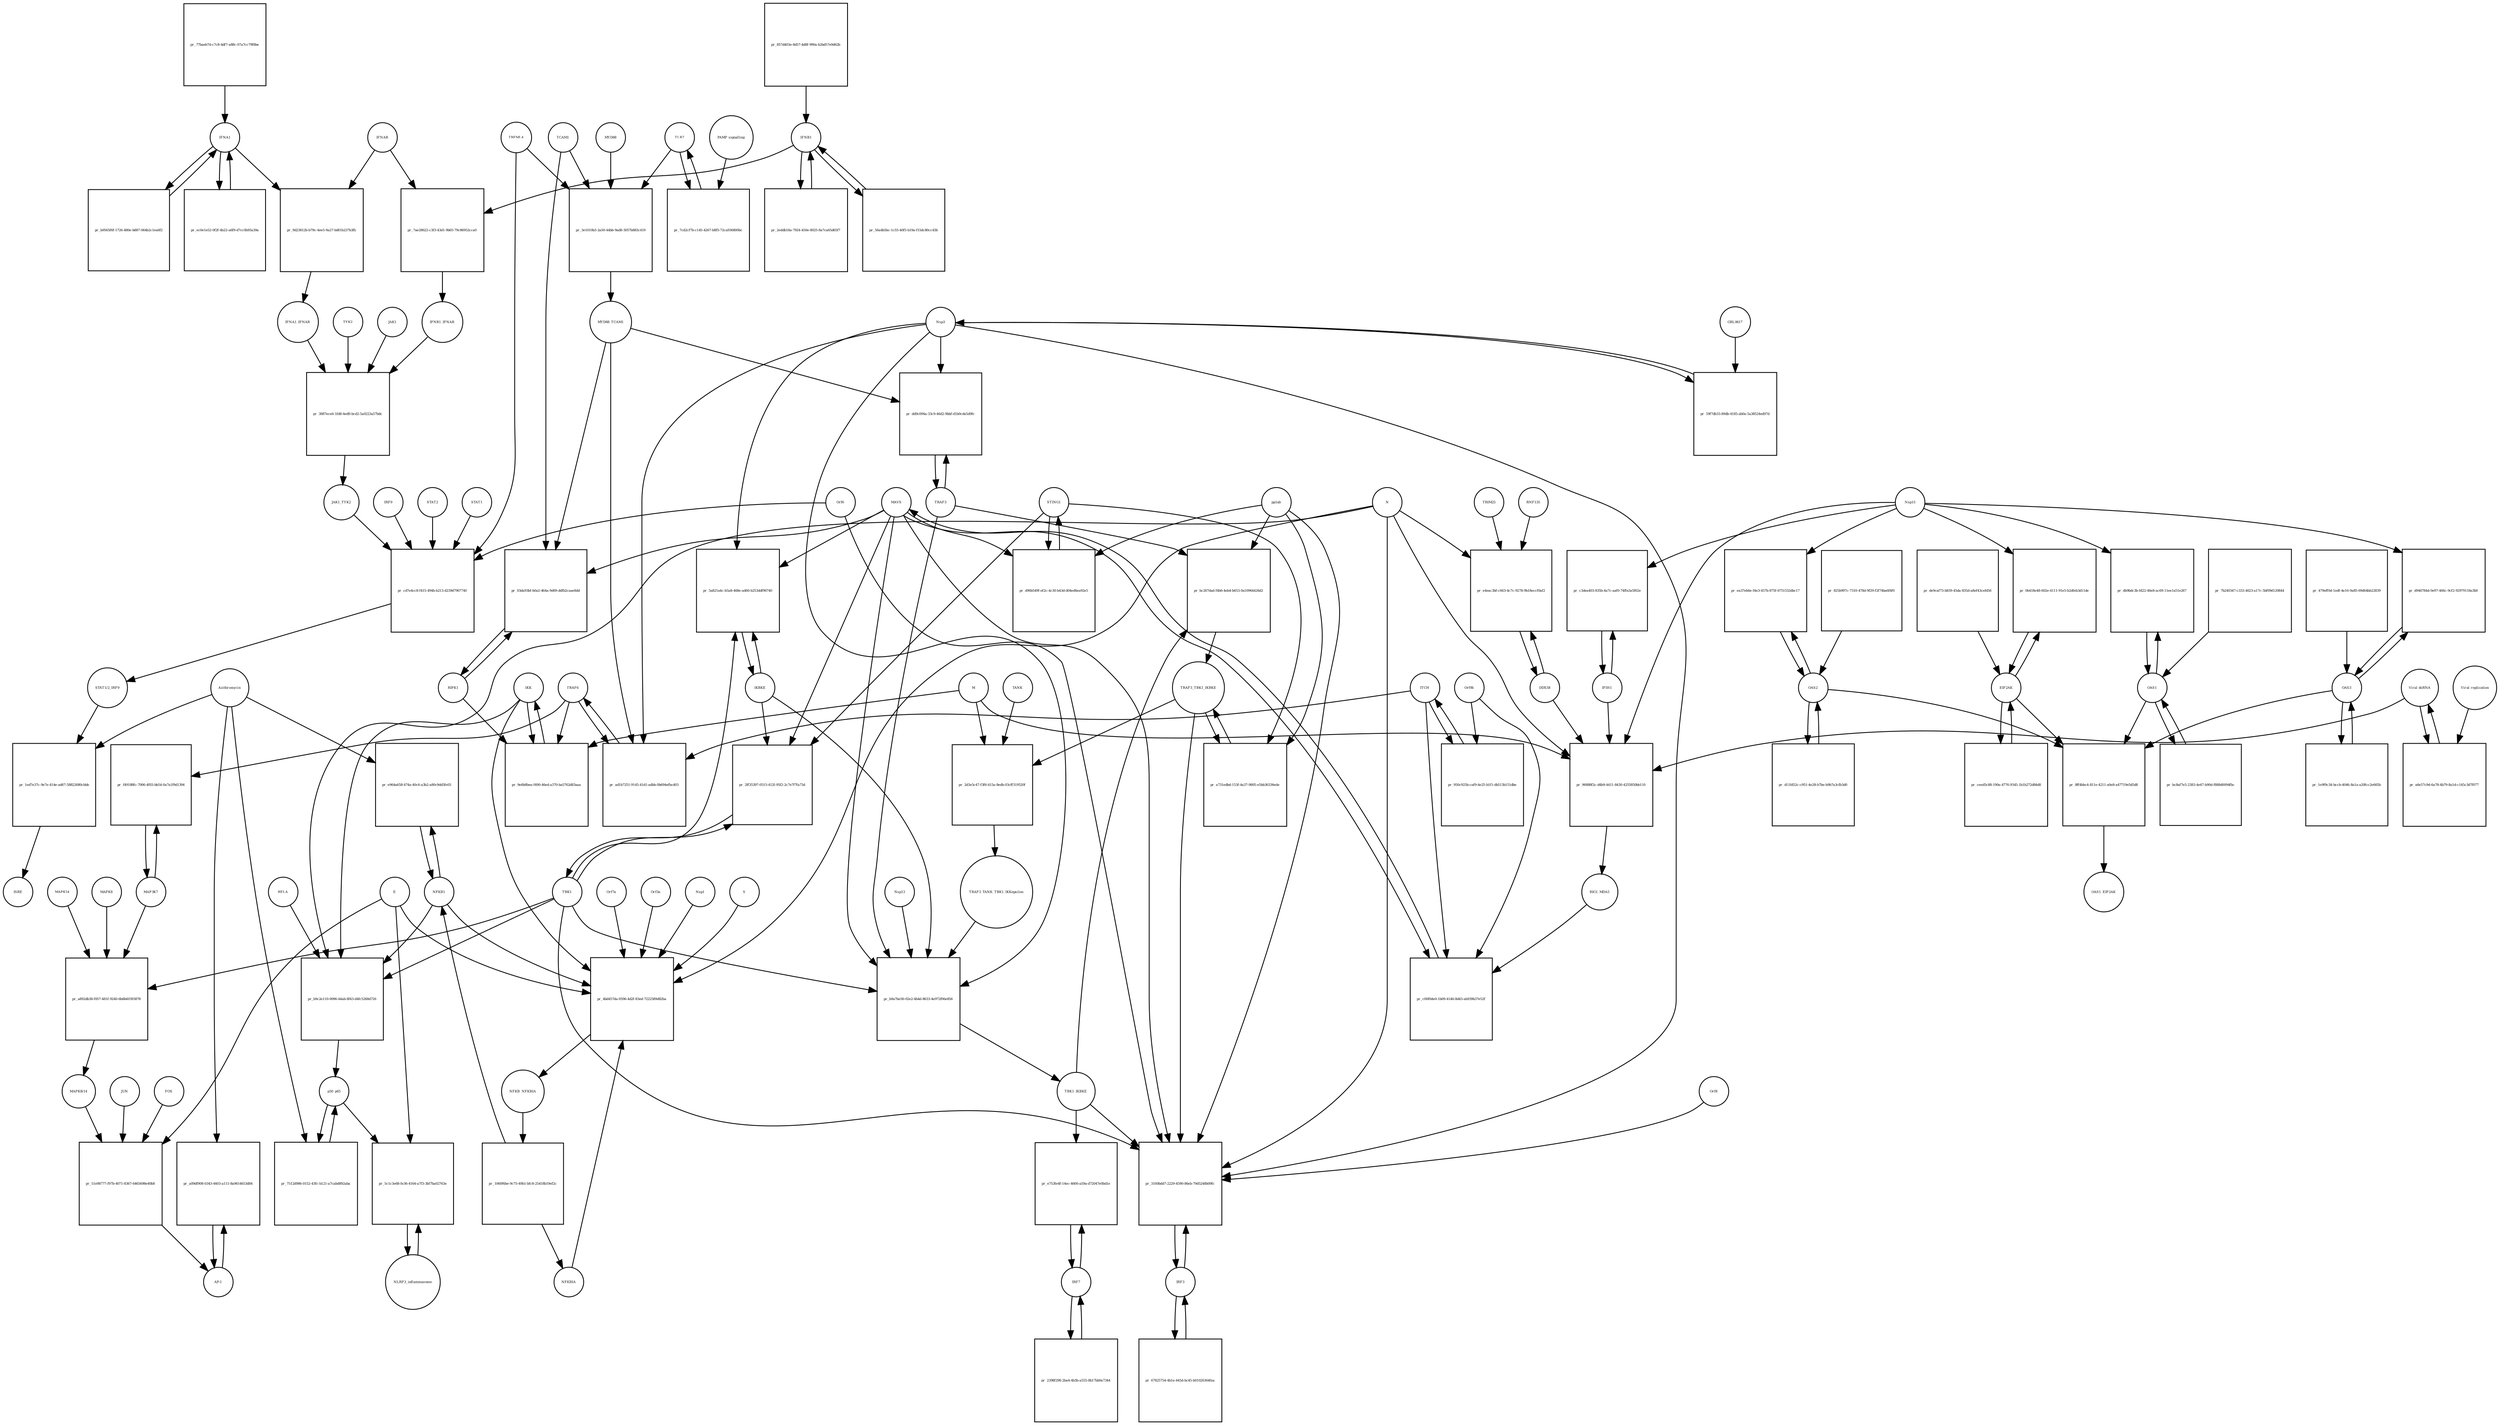strict digraph  {
IFNA1 [annotation="urn_miriam_pubmed_31226023|urn_miriam_wikipathways_WP4868", bipartite=0, cls=macromolecule, fontsize=4, label=IFNA1, shape=circle];
"pr_b9565f6f-1726-480e-b887-064b2c1ea6f2" [annotation="", bipartite=1, cls=process, fontsize=4, label="pr_b9565f6f-1726-480e-b887-064b2c1ea6f2", shape=square];
IFNB1 [annotation="urn_miriam_pubmed_31226023|urn_miriam_wikipathways_WP4868", bipartite=0, cls=macromolecule, fontsize=4, label=IFNB1, shape=circle];
"pr_2eddb18a-7924-450e-8025-8a7ca65d65f7" [annotation="", bipartite=1, cls=process, fontsize=4, label="pr_2eddb18a-7924-450e-8025-8a7ca65d65f7", shape=square];
"STAT1/2_IRF9" [annotation="urn_miriam_pubmed_31226023|urn_miriam_wikipathways_WP4868", bipartite=0, cls=complex, fontsize=4, label="STAT1/2_IRF9", shape=circle];
"pr_1ed7e37c-9e7e-414e-ad67-58822680cbbb" [annotation="", bipartite=1, cls=process, fontsize=4, label="pr_1ed7e37c-9e7e-414e-ad67-58822680cbbb", shape=square];
ISRE [annotation="urn_miriam_pubmed_31226023|urn_miriam_wikipathways_WP4868", bipartite=0, cls=complex, fontsize=4, label=ISRE, shape=circle];
Azithromycin [annotation=urn_miriam_wikipathways_WP4868, bipartite=0, cls="simple chemical", fontsize=4, label=Azithromycin, shape=circle];
"AP-1" [annotation="urn_miriam_pubmed_31226023|urn_miriam_wikipathways_WP4868", bipartite=0, cls=complex, fontsize=4, label="AP-1", shape=circle];
"pr_a09df908-0343-4403-a111-8a9614653d84" [annotation="", bipartite=1, cls=process, fontsize=4, label="pr_a09df908-0343-4403-a111-8a9614653d84", shape=square];
NFKB1 [annotation=urn_miriam_wikipathways_WP4868, bipartite=0, cls=macromolecule, fontsize=4, label=NFKB1, shape=circle];
"pr_e964a658-474a-40c6-a3b2-a80c9dd5fe03" [annotation="", bipartite=1, cls=process, fontsize=4, label="pr_e964a658-474a-40c6-a3b2-a80c9dd5fe03", shape=square];
IRF3 [annotation="", bipartite=0, cls=macromolecule, fontsize=4, label=IRF3, shape=circle];
"pr_67825754-4b1e-445d-bc45-b01026364fea" [annotation="", bipartite=1, cls=process, fontsize=4, label="pr_67825754-4b1e-445d-bc45-b01026364fea", shape=square];
p50_p65 [annotation="", bipartite=0, cls=complex, fontsize=4, label=p50_p65, shape=circle];
"pr_7512d986-0152-43fc-b121-a7cabd892aba" [annotation="", bipartite=1, cls=process, fontsize=4, label="pr_7512d986-0152-43fc-b121-a7cabd892aba", shape=square];
IRF7 [annotation="", bipartite=0, cls=macromolecule, fontsize=4, label=IRF7, shape=circle];
"pr_2398f298-2ba4-4b3b-a555-8b17bb9a7344" [annotation="", bipartite=1, cls=process, fontsize=4, label="pr_2398f298-2ba4-4b3b-a555-8b17bb9a7344", shape=square];
"pr_56a4b5bc-1c55-40f5-b19a-f15dc80cc43b" [annotation="", bipartite=1, cls=process, fontsize=4, label="pr_56a4b5bc-1c55-40f5-b19a-f15dc80cc43b", shape=square];
"pr_ec0e1e52-0f2f-4b22-a6f9-d7cc0b93a39a" [annotation="", bipartite=1, cls=process, fontsize=4, label="pr_ec0e1e52-0f2f-4b22-a6f9-d7cc0b93a39a", shape=square];
OAS1 [annotation="", bipartite=0, cls=macromolecule, fontsize=4, label=OAS1, shape=circle];
"pr_bc8af7e5-2383-4e47-b90d-f888d0094fbc" [annotation="", bipartite=1, cls=process, fontsize=4, label="pr_bc8af7e5-2383-4e47-b90d-f888d0094fbc", shape=square];
EIF2AK [annotation="", bipartite=0, cls=macromolecule, fontsize=4, label=EIF2AK, shape=circle];
"pr_ceed5c88-190a-4776-9345-1b1b272d84d8" [annotation="", bipartite=1, cls=process, fontsize=4, label="pr_ceed5c88-190a-4776-9345-1b1b272d84d8", shape=square];
OAS2 [annotation="", bipartite=0, cls=macromolecule, fontsize=4, label=OAS2, shape=circle];
"pr_d11fd52c-c951-4e28-b7be-b9b7a3cfb3d0" [annotation="", bipartite=1, cls=process, fontsize=4, label="pr_d11fd52c-c951-4e28-b7be-b9b7a3cfb3d0", shape=square];
OAS3 [annotation="", bipartite=0, cls=macromolecule, fontsize=4, label=OAS3, shape=circle];
"pr_1e9f9c34-bccb-4046-8a1a-a20fcc2e665b" [annotation="", bipartite=1, cls=process, fontsize=4, label="pr_1e9f9c34-bccb-4046-8a1a-a20fcc2e665b", shape=square];
"pr_857d403e-8d57-4d8f-990a-b2bd57e9d62b" [annotation="", bipartite=1, cls=process, fontsize=4, label="pr_857d403e-8d57-4d8f-990a-b2bd57e9d62b", shape=square];
"pr_77baeb7d-c7c8-4df7-a88c-07a7cc79f8be" [annotation="", bipartite=1, cls=process, fontsize=4, label="pr_77baeb7d-c7c8-4df7-a88c-07a7cc79f8be", shape=square];
"pr_7b240347-c333-4623-a17c-5bf09d120844" [annotation="", bipartite=1, cls=process, fontsize=4, label="pr_7b240347-c333-4623-a17c-5bf09d120844", shape=square];
"pr_de9caf73-b839-45da-835d-a8ef43cefd56" [annotation="", bipartite=1, cls=process, fontsize=4, label="pr_de9caf73-b839-45da-835d-a8ef43cefd56", shape=square];
TRAF6 [annotation="urn_miriam_pubmed_31226023|urn_miriam_wikipathways_WP4868", bipartite=0, cls=macromolecule, fontsize=4, label=TRAF6, shape=circle];
"pr_ad1b7251-9145-41d1-adbb-0b694efbcd03" [annotation="", bipartite=1, cls=process, fontsize=4, label="pr_ad1b7251-9145-41d1-adbb-0b694efbcd03", shape=square];
MYD88_TCAM1 [annotation=urn_miriam_pubmed_31226023, bipartite=0, cls=complex, fontsize=4, label=MYD88_TCAM1, shape=circle];
Nsp3 [annotation="urn_miriam_pubmed_31226023|urn_miriam_wikipathways_WP4868|urn_miriam_ncbiprotein_YP_009725299", bipartite=0, cls=macromolecule, fontsize=4, label=Nsp3, shape=circle];
ITCH [annotation="", bipartite=0, cls=macromolecule, fontsize=4, label=ITCH, shape=circle];
TBK1 [annotation="urn_miriam_pubmed_31226023|urn_miriam_wikipathways_WP4868|urn_miriam_pubmed_24622840", bipartite=0, cls=macromolecule, fontsize=4, label=TBK1, shape=circle];
"pr_2ff35397-0515-412f-95f2-2c7e7f7fa73d" [annotation="", bipartite=1, cls=process, fontsize=4, label="pr_2ff35397-0515-412f-95f2-2c7e7f7fa73d", shape=square];
IKBKE [annotation="", bipartite=0, cls=macromolecule, fontsize=4, label=IKBKE, shape=circle];
STING1 [annotation=urn_miriam_pubmed_24622840, bipartite=0, cls=macromolecule, fontsize=4, label=STING1, shape=circle];
MAVS [annotation="", bipartite=0, cls=macromolecule, fontsize=4, label=MAVS, shape=circle];
"pr_825b997c-7310-478d-9f29-f2f74ba6f4f0" [annotation="", bipartite=1, cls=process, fontsize=4, label="pr_825b997c-7310-478d-9f29-f2f74ba6f4f0", shape=square];
"pr_479eff0d-1edf-4e16-9a85-69d64bb22839" [annotation="", bipartite=1, cls=process, fontsize=4, label="pr_479eff0d-1edf-4e16-9a85-69d64bb22839", shape=square];
TRAF3 [annotation=urn_miriam_pubmed_31226023, bipartite=0, cls=macromolecule, fontsize=4, label=TRAF3, shape=circle];
"pr_dd9c094a-33c9-46d2-9bbf-d1b0cde5d9fc" [annotation="", bipartite=1, cls=process, fontsize=4, label="pr_dd9c094a-33c9-46d2-9bbf-d1b0cde5d9fc", shape=square];
MAP3K7 [annotation="", bipartite=0, cls=macromolecule, fontsize=4, label=MAP3K7, shape=circle];
"pr_f49188fc-7006-4f03-bb54-0a7a1f9d1394" [annotation="", bipartite=1, cls=process, fontsize=4, label="pr_f49188fc-7006-4f03-bb54-0a7a1f9d1394", shape=square];
IKK [annotation="", bipartite=0, cls=complex, fontsize=4, label=IKK, shape=circle];
"pr_9e6b8bea-f490-46ed-a370-ba5762d83aaa" [annotation="", bipartite=1, cls=process, fontsize=4, label="pr_9e6b8bea-f490-46ed-a370-ba5762d83aaa", shape=square];
RIPK1 [annotation="", bipartite=0, cls=macromolecule, fontsize=4, label=RIPK1, shape=circle];
M [annotation="urn_miriam_pubmed_31226023|urn_miriam_ncbiprotein_BCD58756", bipartite=0, cls=macromolecule, fontsize=4, label=M, shape=circle];
"pr_5a821a4c-b5a8-468e-ad60-b253ddf96740" [annotation="", bipartite=1, cls=process, fontsize=4, label="pr_5a821a4c-b5a8-468e-ad60-b253ddf96740", shape=square];
"pr_3160bdd7-2229-4590-86eb-79d5248b09fc" [annotation="", bipartite=1, cls=process, fontsize=4, label="pr_3160bdd7-2229-4590-86eb-79d5248b09fc", shape=square];
TBK1_IKBKE [annotation="urn_miriam_pubmed_31226023|urn_miriam_wikipathways_WP4868|urn_miriam_pubmed_24622840", bipartite=0, cls=complex, fontsize=4, label=TBK1_IKBKE, shape=circle];
N [annotation="urn_miriam_pubmed_31226023|urn_miriam_ncbiprotein_BCD58761", bipartite=0, cls=macromolecule, fontsize=4, label=N, shape=circle];
TRAF3_TBK1_IKBKE [annotation=urn_miriam_pubmed_24622840, bipartite=0, cls=complex, fontsize=4, label=TRAF3_TBK1_IKBKE, shape=circle];
Orf8 [annotation=urn_miriam_ncbiprotein_BCD58760, bipartite=0, cls=complex, fontsize=4, label=Orf8, shape=circle];
Orf6 [annotation="urn_miriam_pubmed_31226023|urn_miriam_ncbiprotein_BCD58757", bipartite=0, cls=macromolecule, fontsize=4, label=Orf6, shape=circle];
pp1ab [annotation="urn_miriam_ncbiprotein_YP_009724389|urn_miriam_pubmed_24622840", bipartite=0, cls=macromolecule, fontsize=4, label=pp1ab, shape=circle];
"pr_03da93bf-b0a2-464a-9d69-ddfb2caae8dd" [annotation="", bipartite=1, cls=process, fontsize=4, label="pr_03da93bf-b0a2-464a-9d69-ddfb2caae8dd", shape=square];
TCAM1 [annotation=urn_miriam_pubmed_31226023, bipartite=0, cls=macromolecule, fontsize=4, label=TCAM1, shape=circle];
"pr_c00f0de0-1b09-4146-8d43-ab939b37e52f" [annotation="", bipartite=1, cls=process, fontsize=4, label="pr_c00f0de0-1b09-4146-8d43-ab939b37e52f", shape=square];
RIG1_MDA5 [annotation="urn_miriam_pubmed_31226023|urn_miriam_pubmed_19052324", bipartite=0, cls=complex, fontsize=4, label=RIG1_MDA5, shape=circle];
Orf9b [annotation="urn_miriam_pubmed_31226023|urn_miriam_ncbiprotein_ABI96969|urn_miriam_uniprot_P0DTD2", bipartite=0, cls=macromolecule, fontsize=4, label=Orf9b, shape=circle];
"pr_d946784d-0e97-466c-9cf2-92979118a3b0" [annotation="", bipartite=1, cls=process, fontsize=4, label="pr_d946784d-0e97-466c-9cf2-92979118a3b0", shape=square];
Nsp15 [annotation="urn_miriam_pubmed_31226023|urn_miriam_ncbiprotein_YP_009725310", bipartite=0, cls=macromolecule, fontsize=4, label=Nsp15, shape=circle];
"pr_ea37eb6e-f4e3-457b-875f-6751532dbc17" [annotation="", bipartite=1, cls=process, fontsize=4, label="pr_ea37eb6e-f4e3-457b-875f-6751532dbc17", shape=square];
"pr_db9bdc3b-fd22-46e8-ac69-11ee1a51e267" [annotation="", bipartite=1, cls=process, fontsize=4, label="pr_db9bdc3b-fd22-46e8-ac69-11ee1a51e267", shape=square];
"pr_0b418e48-602e-4111-91e5-b2dfeb3d11de" [annotation="", bipartite=1, cls=process, fontsize=4, label="pr_0b418e48-602e-4111-91e5-b2dfeb3d11de", shape=square];
"Viral dsRNA" [annotation="urn_miriam_pubmed_31226023|urn_miriam_pubmed_19052324|urn_miriam_taxonomy_694009", bipartite=0, cls="nucleic acid feature", fontsize=4, label="Viral dsRNA", shape=circle];
"pr_a6e57c9d-6a78-4b79-8a1d-c145c3d7f077" [annotation="", bipartite=1, cls=process, fontsize=4, label="pr_a6e57c9d-6a78-4b79-8a1d-c145c3d7f077", shape=square];
"Viral replication" [annotation="urn_miriam_pubmed_31226023|urn_miriam_pubmed_19052324|urn_miriam_mesh_D014779", bipartite=0, cls=phenotype, fontsize=4, label="Viral replication", shape=circle];
"pr_59f7db33-89db-4185-ab0a-5a38524ed97d" [annotation="", bipartite=1, cls=process, fontsize=4, label="pr_59f7db33-89db-4185-ab0a-5a38524ed97d", shape=square];
GRL0617 [annotation=urn_miriam_wikipathways_WP4868, bipartite=0, cls="simple chemical", fontsize=4, label=GRL0617, shape=circle];
"pr_d96b549f-ef2c-4c30-b43d-d04ed6ea92e5" [annotation="", bipartite=1, cls=process, fontsize=4, label="pr_d96b549f-ef2c-4c30-b43d-d04ed6ea92e5", shape=square];
"pr_a731edbd-153f-4a37-9805-e5bb36336ede" [annotation="", bipartite=1, cls=process, fontsize=4, label="pr_a731edbd-153f-4a37-9805-e5bb36336ede", shape=square];
TLR7 [annotation=urn_miriam_pubmed_31226023, bipartite=0, cls=macromolecule, fontsize=4, label=TLR7, shape=circle];
"pr_7cd2cf7b-c145-4267-b8f5-72ca936800bc" [annotation="", bipartite=1, cls=process, fontsize=4, label="pr_7cd2cf7b-c145-4267-b8f5-72ca936800bc", shape=square];
"PAMP signalling" [annotation="urn_miriam_pubmed_31226023|urn_miriam_mesh_D000069452", bipartite=0, cls=phenotype, fontsize=4, label="PAMP signalling", shape=circle];
IFIH1 [annotation="", bipartite=0, cls=macromolecule, fontsize=4, label=IFIH1, shape=circle];
"pr_c3dea403-835b-4a7c-aaf0-74ffa3a5f62e" [annotation="", bipartite=1, cls=process, fontsize=4, label="pr_c3dea403-835b-4a7c-aaf0-74ffa3a5f62e", shape=square];
DDX58 [annotation="urn_miriam_pubmed_31226023|urn_miriam_pubmed_19052324", bipartite=0, cls=macromolecule, fontsize=4, label=DDX58, shape=circle];
"pr_e4eac3bf-c663-4c7c-9278-9b18eccf0af2" [annotation="", bipartite=1, cls=process, fontsize=4, label="pr_e4eac3bf-c663-4c7c-9278-9b18eccf0af2", shape=square];
TRIM25 [annotation="", bipartite=0, cls=macromolecule, fontsize=4, label=TRIM25, shape=circle];
RNF135 [annotation="", bipartite=0, cls=macromolecule, fontsize=4, label=RNF135, shape=circle];
"pr_950c925b-caf9-4e25-b1f1-db513b151dbe" [annotation="", bipartite=1, cls=process, fontsize=4, label="pr_950c925b-caf9-4e25-b1f1-db513b151dbe", shape=square];
"pr_2d3e5c47-f3f6-415a-8edb-03cff319520f" [annotation="", bipartite=1, cls=process, fontsize=4, label="pr_2d3e5c47-f3f6-415a-8edb-03cff319520f", shape=square];
TRAF3_TANK_TBK1_IKKepsilon [annotation="", bipartite=0, cls=complex, fontsize=4, label=TRAF3_TANK_TBK1_IKKepsilon, shape=circle];
TANK [annotation="", bipartite=0, cls=macromolecule, fontsize=4, label=TANK, shape=circle];
"pr_e753fe4f-14ec-4600-a59a-d72047e0bd1e" [annotation="", bipartite=1, cls=process, fontsize=4, label="pr_e753fe4f-14ec-4600-a59a-d72047e0bd1e", shape=square];
NLRP3_inflammasome [annotation="", bipartite=0, cls=complex, fontsize=4, label=NLRP3_inflammasome, shape=circle];
"pr_5c1c3e68-fe36-4164-a7f3-3bf7ba02763e" [annotation="", bipartite=1, cls=process, fontsize=4, label="pr_5c1c3e68-fe36-4164-a7f3-3bf7ba02763e", shape=square];
E [annotation="urn_miriam_pubmed_31226023|urn_miriam_ncbiprotein_BCD58755", bipartite=0, cls=macromolecule, fontsize=4, label=E, shape=circle];
STAT1 [annotation="urn_miriam_pubmed_31226023|urn_miriam_wikipathways_WP4868", bipartite=0, cls=macromolecule, fontsize=4, label=STAT1, shape=circle];
"pr_cd7e4cc8-f415-494b-b213-d239d7967740" [annotation="", bipartite=1, cls=process, fontsize=4, label="pr_cd7e4cc8-f415-494b-b213-d239d7967740", shape=square];
TREML4 [annotation=urn_miriam_wikipathways_WP4868, bipartite=0, cls=macromolecule, fontsize=4, label=TREML4, shape=circle];
JAK1_TYK2 [annotation="urn_miriam_pubmed_31226023|urn_miriam_wikipathways_WP4868", bipartite=0, cls=complex, fontsize=4, label=JAK1_TYK2, shape=circle];
IRF9 [annotation="urn_miriam_pubmed_31226023|urn_miriam_wikipathways_WP4868", bipartite=0, cls=macromolecule, fontsize=4, label=IRF9, shape=circle];
STAT2 [annotation="urn_miriam_pubmed_31226023|urn_miriam_wikipathways_WP4868", bipartite=0, cls=macromolecule, fontsize=4, label=STAT2, shape=circle];
"pr_8ff4bbc4-811e-4211-a0e8-a47719e5d5d8" [annotation="", bipartite=1, cls=process, fontsize=4, label="pr_8ff4bbc4-811e-4211-a0e8-a47719e5d5d8", shape=square];
OAS1_EIF2AK [annotation="", bipartite=0, cls=complex, fontsize=4, label=OAS1_EIF2AK, shape=circle];
JAK1 [annotation="urn_miriam_pubmed_31226023|urn_miriam_wikipathways_WP4868", bipartite=0, cls=macromolecule, fontsize=4, label=JAK1, shape=circle];
"pr_3887ece6-1fd8-4ed9-bcd2-5a0223a57bdc" [annotation="", bipartite=1, cls=process, fontsize=4, label="pr_3887ece6-1fd8-4ed9-bcd2-5a0223a57bdc", shape=square];
IFNA1_IFNAR [annotation="urn_miriam_pubmed_31226023|urn_miriam_wikipathways_WP4868", bipartite=0, cls=complex, fontsize=4, label=IFNA1_IFNAR, shape=circle];
IFNB1_IFNAR [annotation="urn_miriam_pubmed_31226023|urn_miriam_wikipathways_WP4868", bipartite=0, cls=complex, fontsize=4, label=IFNB1_IFNAR, shape=circle];
TYK2 [annotation="urn_miriam_pubmed_31226023|urn_miriam_wikipathways_WP4868", bipartite=0, cls=macromolecule, fontsize=4, label=TYK2, shape=circle];
MYD88 [annotation="urn_miriam_pubmed_31226023|urn_miriam_wikipathways_WP4868", bipartite=0, cls=macromolecule, fontsize=4, label=MYD88, shape=circle];
"pr_3e1010b3-2a50-44bb-9ad8-3057b883c419" [annotation="", bipartite=1, cls=process, fontsize=4, label="pr_3e1010b3-2a50-44bb-9ad8-3057b883c419", shape=square];
NFKB_NFKBIA [annotation="urn_miriam_pubmed_31226023|urn_miriam_wikipathways_WP4868", bipartite=0, cls=complex, fontsize=4, label=NFKB_NFKBIA, shape=circle];
"pr_1060f6be-9c75-49b1-bfc8-25418b19ef2c" [annotation="", bipartite=1, cls=process, fontsize=4, label="pr_1060f6be-9c75-49b1-bfc8-25418b19ef2c", shape=square];
NFKBIA [annotation="urn_miriam_pubmed_31226023|urn_miriam_wikipathways_WP4868", bipartite=0, cls=macromolecule, fontsize=4, label=NFKBIA, shape=circle];
IFNAR [annotation="urn_miriam_pubmed_31226023|urn_miriam_wikipathways_WP4868", bipartite=0, cls=complex, fontsize=4, label=IFNAR, shape=circle];
"pr_9d23812b-b79c-4ee5-9a27-bd01b237b3fb" [annotation="", bipartite=1, cls=process, fontsize=4, label="pr_9d23812b-b79c-4ee5-9a27-bd01b237b3fb", shape=square];
"pr_7ae28622-c3f3-43d1-9b65-79c86952cca0" [annotation="", bipartite=1, cls=process, fontsize=4, label="pr_7ae28622-c3f3-43d1-9b65-79c86952cca0", shape=square];
MAPK14 [annotation="urn_miriam_pubmed_31226023|urn_miriam_wikipathways_WP4868", bipartite=0, cls=macromolecule, fontsize=4, label=MAPK14, shape=circle];
"pr_a892db38-f057-481f-9240-6b6b60393878" [annotation="", bipartite=1, cls=process, fontsize=4, label="pr_a892db38-f057-481f-9240-6b6b60393878", shape=square];
"MAPK8/14" [annotation="urn_miriam_pubmed_31226023|urn_miriam_wikipathways_WP4868", bipartite=0, cls=complex, fontsize=4, label="MAPK8/14", shape=circle];
MAPK8 [annotation="urn_miriam_pubmed_31226023|urn_miriam_wikipathways_WP4868", bipartite=0, cls=macromolecule, fontsize=4, label=MAPK8, shape=circle];
JUN [annotation="urn_miriam_pubmed_31226023|urn_miriam_wikipathways_WP4868", bipartite=0, cls=macromolecule, fontsize=4, label=JUN, shape=circle];
"pr_51e98777-f97b-4071-8367-6465698e40b8" [annotation="", bipartite=1, cls=process, fontsize=4, label="pr_51e98777-f97b-4071-8367-6465698e40b8", shape=square];
FOS [annotation="urn_miriam_pubmed_31226023|urn_miriam_wikipathways_WP4868", bipartite=0, cls=macromolecule, fontsize=4, label=FOS, shape=circle];
"pr_4bd457da-0596-4d2f-83ed-7222589d82ba" [annotation="", bipartite=1, cls=process, fontsize=4, label="pr_4bd457da-0596-4d2f-83ed-7222589d82ba", shape=square];
Nsp1 [annotation="urn_miriam_pubmed_31226023|urn_miriam_ncbiprotein_YP_009725297", bipartite=0, cls=macromolecule, fontsize=4, label=Nsp1, shape=circle];
S [annotation=urn_miriam_ncbiprotein_BCD58753, bipartite=0, cls=macromolecule, fontsize=4, label=S, shape=circle];
Orf7a [annotation=urn_miriam_ncbiprotein_BCD58758, bipartite=0, cls=macromolecule, fontsize=4, label=Orf7a, shape=circle];
Orf3a [annotation=urn_miriam_ncbiprotein_BCD58754, bipartite=0, cls=macromolecule, fontsize=4, label=Orf3a, shape=circle];
"pr_b9a7be50-02e2-4b4d-8633-4e972f06e856" [annotation="", bipartite=1, cls=process, fontsize=4, label="pr_b9a7be50-02e2-4b4d-8633-4e972f06e856", shape=square];
Nsp13 [annotation="urn_miriam_uniprot_P0DTD1|urn_miriam_wikipathways_WP4868|urn_miriam_ncbiprotein_YP_009725308", bipartite=0, cls=macromolecule, fontsize=4, label=Nsp13, shape=circle];
RELA [annotation="", bipartite=0, cls=macromolecule, fontsize=4, label=RELA, shape=circle];
"pr_b9c2e110-0096-44ab-8f43-d4fc5268d726" [annotation="", bipartite=1, cls=process, fontsize=4, label="pr_b9c2e110-0096-44ab-8f43-d4fc5268d726", shape=square];
"pr_96888f2c-d4b9-4411-8430-4255850bb110" [annotation="", bipartite=1, cls=process, fontsize=4, label="pr_96888f2c-d4b9-4411-8430-4255850bb110", shape=square];
"pr_bc267dad-f4b6-4eb4-b653-0a10964426d2" [annotation="", bipartite=1, cls=process, fontsize=4, label="pr_bc267dad-f4b6-4eb4-b653-0a10964426d2", shape=square];
IFNA1 -> "pr_b9565f6f-1726-480e-b887-064b2c1ea6f2"  [annotation="", interaction_type=consumption];
IFNA1 -> "pr_ec0e1e52-0f2f-4b22-a6f9-d7cc0b93a39a"  [annotation="", interaction_type=consumption];
IFNA1 -> "pr_9d23812b-b79c-4ee5-9a27-bd01b237b3fb"  [annotation="", interaction_type=consumption];
"pr_b9565f6f-1726-480e-b887-064b2c1ea6f2" -> IFNA1  [annotation="", interaction_type=production];
IFNB1 -> "pr_2eddb18a-7924-450e-8025-8a7ca65d65f7"  [annotation="", interaction_type=consumption];
IFNB1 -> "pr_56a4b5bc-1c55-40f5-b19a-f15dc80cc43b"  [annotation="", interaction_type=consumption];
IFNB1 -> "pr_7ae28622-c3f3-43d1-9b65-79c86952cca0"  [annotation="", interaction_type=consumption];
"pr_2eddb18a-7924-450e-8025-8a7ca65d65f7" -> IFNB1  [annotation="", interaction_type=production];
"STAT1/2_IRF9" -> "pr_1ed7e37c-9e7e-414e-ad67-58822680cbbb"  [annotation="", interaction_type=consumption];
"pr_1ed7e37c-9e7e-414e-ad67-58822680cbbb" -> ISRE  [annotation="", interaction_type=production];
Azithromycin -> "pr_1ed7e37c-9e7e-414e-ad67-58822680cbbb"  [annotation=urn_miriam_pubmed_31226023, interaction_type=inhibition];
Azithromycin -> "pr_a09df908-0343-4403-a111-8a9614653d84"  [annotation=urn_miriam_pubmed_31226023, interaction_type=inhibition];
Azithromycin -> "pr_e964a658-474a-40c6-a3b2-a80c9dd5fe03"  [annotation=urn_miriam_wikipathways_WP4868, interaction_type=inhibition];
Azithromycin -> "pr_7512d986-0152-43fc-b121-a7cabd892aba"  [annotation=urn_miriam_pubmed_31226023, interaction_type=inhibition];
"AP-1" -> "pr_a09df908-0343-4403-a111-8a9614653d84"  [annotation="", interaction_type=consumption];
"pr_a09df908-0343-4403-a111-8a9614653d84" -> "AP-1"  [annotation="", interaction_type=production];
NFKB1 -> "pr_e964a658-474a-40c6-a3b2-a80c9dd5fe03"  [annotation="", interaction_type=consumption];
NFKB1 -> "pr_4bd457da-0596-4d2f-83ed-7222589d82ba"  [annotation="", interaction_type=consumption];
NFKB1 -> "pr_b9c2e110-0096-44ab-8f43-d4fc5268d726"  [annotation="", interaction_type=consumption];
"pr_e964a658-474a-40c6-a3b2-a80c9dd5fe03" -> NFKB1  [annotation="", interaction_type=production];
IRF3 -> "pr_67825754-4b1e-445d-bc45-b01026364fea"  [annotation="", interaction_type=consumption];
IRF3 -> "pr_3160bdd7-2229-4590-86eb-79d5248b09fc"  [annotation="", interaction_type=consumption];
"pr_67825754-4b1e-445d-bc45-b01026364fea" -> IRF3  [annotation="", interaction_type=production];
p50_p65 -> "pr_7512d986-0152-43fc-b121-a7cabd892aba"  [annotation="", interaction_type=consumption];
p50_p65 -> "pr_5c1c3e68-fe36-4164-a7f3-3bf7ba02763e"  [annotation="urn_miriam_pubmed_32133002|urn_miriam_taxonomy_694009|urn_miriam_pubmed_28531279", interaction_type=catalysis];
"pr_7512d986-0152-43fc-b121-a7cabd892aba" -> p50_p65  [annotation="", interaction_type=production];
IRF7 -> "pr_2398f298-2ba4-4b3b-a555-8b17bb9a7344"  [annotation="", interaction_type=consumption];
IRF7 -> "pr_e753fe4f-14ec-4600-a59a-d72047e0bd1e"  [annotation="", interaction_type=consumption];
"pr_2398f298-2ba4-4b3b-a555-8b17bb9a7344" -> IRF7  [annotation="", interaction_type=production];
"pr_56a4b5bc-1c55-40f5-b19a-f15dc80cc43b" -> IFNB1  [annotation="", interaction_type=production];
"pr_ec0e1e52-0f2f-4b22-a6f9-d7cc0b93a39a" -> IFNA1  [annotation="", interaction_type=production];
OAS1 -> "pr_bc8af7e5-2383-4e47-b90d-f888d0094fbc"  [annotation="", interaction_type=consumption];
OAS1 -> "pr_db9bdc3b-fd22-46e8-ac69-11ee1a51e267"  [annotation="", interaction_type=consumption];
OAS1 -> "pr_8ff4bbc4-811e-4211-a0e8-a47719e5d5d8"  [annotation="", interaction_type=consumption];
"pr_bc8af7e5-2383-4e47-b90d-f888d0094fbc" -> OAS1  [annotation="", interaction_type=production];
EIF2AK -> "pr_ceed5c88-190a-4776-9345-1b1b272d84d8"  [annotation="", interaction_type=consumption];
EIF2AK -> "pr_0b418e48-602e-4111-91e5-b2dfeb3d11de"  [annotation="", interaction_type=consumption];
EIF2AK -> "pr_8ff4bbc4-811e-4211-a0e8-a47719e5d5d8"  [annotation="", interaction_type=consumption];
"pr_ceed5c88-190a-4776-9345-1b1b272d84d8" -> EIF2AK  [annotation="", interaction_type=production];
OAS2 -> "pr_d11fd52c-c951-4e28-b7be-b9b7a3cfb3d0"  [annotation="", interaction_type=consumption];
OAS2 -> "pr_ea37eb6e-f4e3-457b-875f-6751532dbc17"  [annotation="", interaction_type=consumption];
OAS2 -> "pr_8ff4bbc4-811e-4211-a0e8-a47719e5d5d8"  [annotation="", interaction_type=consumption];
"pr_d11fd52c-c951-4e28-b7be-b9b7a3cfb3d0" -> OAS2  [annotation="", interaction_type=production];
OAS3 -> "pr_1e9f9c34-bccb-4046-8a1a-a20fcc2e665b"  [annotation="", interaction_type=consumption];
OAS3 -> "pr_d946784d-0e97-466c-9cf2-92979118a3b0"  [annotation="", interaction_type=consumption];
OAS3 -> "pr_8ff4bbc4-811e-4211-a0e8-a47719e5d5d8"  [annotation="", interaction_type=consumption];
"pr_1e9f9c34-bccb-4046-8a1a-a20fcc2e665b" -> OAS3  [annotation="", interaction_type=production];
"pr_857d403e-8d57-4d8f-990a-b2bd57e9d62b" -> IFNB1  [annotation="", interaction_type=production];
"pr_77baeb7d-c7c8-4df7-a88c-07a7cc79f8be" -> IFNA1  [annotation="", interaction_type=production];
"pr_7b240347-c333-4623-a17c-5bf09d120844" -> OAS1  [annotation="", interaction_type=production];
"pr_de9caf73-b839-45da-835d-a8ef43cefd56" -> EIF2AK  [annotation="", interaction_type=production];
TRAF6 -> "pr_ad1b7251-9145-41d1-adbb-0b694efbcd03"  [annotation="", interaction_type=consumption];
TRAF6 -> "pr_f49188fc-7006-4f03-bb54-0a7a1f9d1394"  [annotation=urn_miriam_pubmed_31226023, interaction_type=catalysis];
TRAF6 -> "pr_9e6b8bea-f490-46ed-a370-ba5762d83aaa"  [annotation="urn_miriam_pubmed_31226023|urn_miriam_taxonomy_694009", interaction_type=catalysis];
"pr_ad1b7251-9145-41d1-adbb-0b694efbcd03" -> TRAF6  [annotation="", interaction_type=production];
MYD88_TCAM1 -> "pr_ad1b7251-9145-41d1-adbb-0b694efbcd03"  [annotation="urn_miriam_pubmed_31226023|urn_miriam_taxonomy_694009|urn_miriam_pubmed_25135833", interaction_type=catalysis];
MYD88_TCAM1 -> "pr_dd9c094a-33c9-46d2-9bbf-d1b0cde5d9fc"  [annotation="urn_miriam_pubmed_31226023|urn_miriam_taxonomy_694009", interaction_type=catalysis];
MYD88_TCAM1 -> "pr_03da93bf-b0a2-464a-9d69-ddfb2caae8dd"  [annotation="urn_miriam_pubmed_20404851|urn_miriam_pubmed_31226023", interaction_type=catalysis];
Nsp3 -> "pr_ad1b7251-9145-41d1-adbb-0b694efbcd03"  [annotation="urn_miriam_pubmed_31226023|urn_miriam_taxonomy_694009|urn_miriam_pubmed_25135833", interaction_type=inhibition];
Nsp3 -> "pr_dd9c094a-33c9-46d2-9bbf-d1b0cde5d9fc"  [annotation="urn_miriam_pubmed_31226023|urn_miriam_taxonomy_694009", interaction_type=inhibition];
Nsp3 -> "pr_5a821a4c-b5a8-468e-ad60-b253ddf96740"  [annotation="urn_miriam_pubmed_18353649|urn_miriam_pubmed_25636800|urn_miriam_pubmed_31226023|urn_miriam_taxonomy_694009", interaction_type=inhibition];
Nsp3 -> "pr_3160bdd7-2229-4590-86eb-79d5248b09fc"  [annotation="urn_miriam_pubmed_14679297|urn_miriam_pubmed_17108024|urn_miriam_pubmed_24622840|urn_miriam_pubmed_25481026|urn_miriam_pubmed_25636800|urn_miriam_pubmed_29294448|urn_miriam_pubmed_17761676|urn_miriam_pubmed_18440553|urn_miriam_pubmed_31226023|urn_miriam_taxonomy_694009", interaction_type=inhibition];
Nsp3 -> "pr_59f7db33-89db-4185-ab0a-5a38524ed97d"  [annotation="", interaction_type=consumption];
Nsp3 -> "pr_b9a7be50-02e2-4b4d-8633-4e972f06e856"  [annotation="urn_miriam_pubmed_31226023|urn_miriam_taxonomy_694009|urn_miriam_pubmed_19380580", interaction_type=inhibition];
ITCH -> "pr_ad1b7251-9145-41d1-adbb-0b694efbcd03"  [annotation="urn_miriam_pubmed_31226023|urn_miriam_taxonomy_694009|urn_miriam_pubmed_25135833", interaction_type=inhibition];
ITCH -> "pr_c00f0de0-1b09-4146-8d43-ab939b37e52f"  [annotation="urn_miriam_pubmed_19052324|urn_miriam_pubmed_25135833|urn_miriam_pubmed_31226023|urn_miriam_taxonomy_694009", interaction_type=inhibition];
ITCH -> "pr_950c925b-caf9-4e25-b1f1-db513b151dbe"  [annotation="", interaction_type=consumption];
TBK1 -> "pr_2ff35397-0515-412f-95f2-2c7e7f7fa73d"  [annotation="", interaction_type=consumption];
TBK1 -> "pr_5a821a4c-b5a8-468e-ad60-b253ddf96740"  [annotation="urn_miriam_pubmed_18353649|urn_miriam_pubmed_25636800|urn_miriam_pubmed_31226023|urn_miriam_taxonomy_694009", interaction_type=catalysis];
TBK1 -> "pr_3160bdd7-2229-4590-86eb-79d5248b09fc"  [annotation="urn_miriam_pubmed_14679297|urn_miriam_pubmed_17108024|urn_miriam_pubmed_24622840|urn_miriam_pubmed_25481026|urn_miriam_pubmed_25636800|urn_miriam_pubmed_29294448|urn_miriam_pubmed_17761676|urn_miriam_pubmed_18440553|urn_miriam_pubmed_31226023|urn_miriam_taxonomy_694009", interaction_type=catalysis];
TBK1 -> "pr_a892db38-f057-481f-9240-6b6b60393878"  [annotation=urn_miriam_pubmed_31226023, interaction_type=catalysis];
TBK1 -> "pr_b9a7be50-02e2-4b4d-8633-4e972f06e856"  [annotation="", interaction_type=consumption];
TBK1 -> "pr_b9c2e110-0096-44ab-8f43-d4fc5268d726"  [annotation="urn_miriam_pubmed_14679297|urn_miriam_pubmed_17108024|urn_miriam_pubmed_19609947|urn_miriam_pubmed_31226023|urn_miriam_taxonomy_694009", interaction_type=catalysis];
"pr_2ff35397-0515-412f-95f2-2c7e7f7fa73d" -> TBK1  [annotation="", interaction_type=production];
IKBKE -> "pr_2ff35397-0515-412f-95f2-2c7e7f7fa73d"  [annotation="urn_miriam_pubmed_24622840|urn_miriam_pubmed_25636800|urn_miriam_pubmed_26631542", interaction_type=catalysis];
IKBKE -> "pr_5a821a4c-b5a8-468e-ad60-b253ddf96740"  [annotation="", interaction_type=consumption];
IKBKE -> "pr_b9a7be50-02e2-4b4d-8633-4e972f06e856"  [annotation="", interaction_type=consumption];
STING1 -> "pr_2ff35397-0515-412f-95f2-2c7e7f7fa73d"  [annotation="urn_miriam_pubmed_24622840|urn_miriam_pubmed_25636800|urn_miriam_pubmed_26631542", interaction_type=catalysis];
STING1 -> "pr_d96b549f-ef2c-4c30-b43d-d04ed6ea92e5"  [annotation="", interaction_type=consumption];
STING1 -> "pr_a731edbd-153f-4a37-9805-e5bb36336ede"  [annotation="urn_miriam_pubmed_24622840|urn_miriam_taxonomy_694009", interaction_type=catalysis];
MAVS -> "pr_2ff35397-0515-412f-95f2-2c7e7f7fa73d"  [annotation="urn_miriam_pubmed_24622840|urn_miriam_pubmed_25636800|urn_miriam_pubmed_26631542", interaction_type=catalysis];
MAVS -> "pr_5a821a4c-b5a8-468e-ad60-b253ddf96740"  [annotation="urn_miriam_pubmed_18353649|urn_miriam_pubmed_25636800|urn_miriam_pubmed_31226023|urn_miriam_taxonomy_694009", interaction_type=catalysis];
MAVS -> "pr_3160bdd7-2229-4590-86eb-79d5248b09fc"  [annotation="urn_miriam_pubmed_14679297|urn_miriam_pubmed_17108024|urn_miriam_pubmed_24622840|urn_miriam_pubmed_25481026|urn_miriam_pubmed_25636800|urn_miriam_pubmed_29294448|urn_miriam_pubmed_17761676|urn_miriam_pubmed_18440553|urn_miriam_pubmed_31226023|urn_miriam_taxonomy_694009", interaction_type=catalysis];
MAVS -> "pr_03da93bf-b0a2-464a-9d69-ddfb2caae8dd"  [annotation="urn_miriam_pubmed_20404851|urn_miriam_pubmed_31226023", interaction_type=catalysis];
MAVS -> "pr_c00f0de0-1b09-4146-8d43-ab939b37e52f"  [annotation="", interaction_type=consumption];
MAVS -> "pr_d96b549f-ef2c-4c30-b43d-d04ed6ea92e5"  [annotation="urn_miriam_pubmed_22312431|urn_miriam_pubmed_24622840|urn_miriam_taxonomy_694009", interaction_type=catalysis];
MAVS -> "pr_b9a7be50-02e2-4b4d-8633-4e972f06e856"  [annotation="urn_miriam_pubmed_31226023|urn_miriam_taxonomy_694009|urn_miriam_pubmed_19380580", interaction_type=catalysis];
"pr_825b997c-7310-478d-9f29-f2f74ba6f4f0" -> OAS2  [annotation="", interaction_type=production];
"pr_479eff0d-1edf-4e16-9a85-69d64bb22839" -> OAS3  [annotation="", interaction_type=production];
TRAF3 -> "pr_dd9c094a-33c9-46d2-9bbf-d1b0cde5d9fc"  [annotation="", interaction_type=consumption];
TRAF3 -> "pr_b9a7be50-02e2-4b4d-8633-4e972f06e856"  [annotation="urn_miriam_pubmed_31226023|urn_miriam_taxonomy_694009|urn_miriam_pubmed_19380580", interaction_type=catalysis];
TRAF3 -> "pr_bc267dad-f4b6-4eb4-b653-0a10964426d2"  [annotation="", interaction_type=consumption];
"pr_dd9c094a-33c9-46d2-9bbf-d1b0cde5d9fc" -> TRAF3  [annotation="", interaction_type=production];
MAP3K7 -> "pr_f49188fc-7006-4f03-bb54-0a7a1f9d1394"  [annotation="", interaction_type=consumption];
MAP3K7 -> "pr_a892db38-f057-481f-9240-6b6b60393878"  [annotation=urn_miriam_pubmed_31226023, interaction_type=catalysis];
"pr_f49188fc-7006-4f03-bb54-0a7a1f9d1394" -> MAP3K7  [annotation="", interaction_type=production];
IKK -> "pr_9e6b8bea-f490-46ed-a370-ba5762d83aaa"  [annotation="", interaction_type=consumption];
IKK -> "pr_4bd457da-0596-4d2f-83ed-7222589d82ba"  [annotation="urn_miriam_pubmed_31226023|urn_miriam_taxonomy_694009", interaction_type=inhibition];
IKK -> "pr_b9c2e110-0096-44ab-8f43-d4fc5268d726"  [annotation="urn_miriam_pubmed_14679297|urn_miriam_pubmed_17108024|urn_miriam_pubmed_19609947|urn_miriam_pubmed_31226023|urn_miriam_taxonomy_694009", interaction_type=catalysis];
"pr_9e6b8bea-f490-46ed-a370-ba5762d83aaa" -> IKK  [annotation="", interaction_type=production];
RIPK1 -> "pr_9e6b8bea-f490-46ed-a370-ba5762d83aaa"  [annotation="urn_miriam_pubmed_31226023|urn_miriam_taxonomy_694009", interaction_type=catalysis];
RIPK1 -> "pr_03da93bf-b0a2-464a-9d69-ddfb2caae8dd"  [annotation="", interaction_type=consumption];
M -> "pr_9e6b8bea-f490-46ed-a370-ba5762d83aaa"  [annotation="urn_miriam_pubmed_31226023|urn_miriam_taxonomy_694009", interaction_type=inhibition];
M -> "pr_2d3e5c47-f3f6-415a-8edb-03cff319520f"  [annotation="urn_miriam_pubmed_19380580|urn_miriam_taxonomy_694009", interaction_type=inhibition];
M -> "pr_96888f2c-d4b9-4411-8430-4255850bb110"  [annotation="urn_miriam_pubmed_19052324|urn_miriam_pubmed_31226023|urn_miriam_taxonomy_694009", interaction_type=inhibition];
"pr_5a821a4c-b5a8-468e-ad60-b253ddf96740" -> IKBKE  [annotation="", interaction_type=production];
"pr_3160bdd7-2229-4590-86eb-79d5248b09fc" -> IRF3  [annotation="", interaction_type=production];
TBK1_IKBKE -> "pr_3160bdd7-2229-4590-86eb-79d5248b09fc"  [annotation="urn_miriam_pubmed_14679297|urn_miriam_pubmed_17108024|urn_miriam_pubmed_24622840|urn_miriam_pubmed_25481026|urn_miriam_pubmed_25636800|urn_miriam_pubmed_29294448|urn_miriam_pubmed_17761676|urn_miriam_pubmed_18440553|urn_miriam_pubmed_31226023|urn_miriam_taxonomy_694009", interaction_type=catalysis];
TBK1_IKBKE -> "pr_e753fe4f-14ec-4600-a59a-d72047e0bd1e"  [annotation=urn_miriam_pubmed_19380580, interaction_type=catalysis];
TBK1_IKBKE -> "pr_bc267dad-f4b6-4eb4-b653-0a10964426d2"  [annotation="", interaction_type=consumption];
N -> "pr_3160bdd7-2229-4590-86eb-79d5248b09fc"  [annotation="urn_miriam_pubmed_14679297|urn_miriam_pubmed_17108024|urn_miriam_pubmed_24622840|urn_miriam_pubmed_25481026|urn_miriam_pubmed_25636800|urn_miriam_pubmed_29294448|urn_miriam_pubmed_17761676|urn_miriam_pubmed_18440553|urn_miriam_pubmed_31226023|urn_miriam_taxonomy_694009", interaction_type=inhibition];
N -> "pr_e4eac3bf-c663-4c7c-9278-9b18eccf0af2"  [annotation="urn_miriam_pubmed_25581309|urn_miriam_pubmed_28148787|urn_miriam_taxonomy_694009", interaction_type=inhibition];
N -> "pr_4bd457da-0596-4d2f-83ed-7222589d82ba"  [annotation="urn_miriam_pubmed_31226023|urn_miriam_taxonomy_694009", interaction_type=catalysis];
N -> "pr_b9c2e110-0096-44ab-8f43-d4fc5268d726"  [annotation="urn_miriam_pubmed_14679297|urn_miriam_pubmed_17108024|urn_miriam_pubmed_19609947|urn_miriam_pubmed_31226023|urn_miriam_taxonomy_694009", interaction_type=inhibition];
N -> "pr_96888f2c-d4b9-4411-8430-4255850bb110"  [annotation="urn_miriam_pubmed_19052324|urn_miriam_pubmed_31226023|urn_miriam_taxonomy_694009", interaction_type=inhibition];
TRAF3_TBK1_IKBKE -> "pr_3160bdd7-2229-4590-86eb-79d5248b09fc"  [annotation="urn_miriam_pubmed_14679297|urn_miriam_pubmed_17108024|urn_miriam_pubmed_24622840|urn_miriam_pubmed_25481026|urn_miriam_pubmed_25636800|urn_miriam_pubmed_29294448|urn_miriam_pubmed_17761676|urn_miriam_pubmed_18440553|urn_miriam_pubmed_31226023|urn_miriam_taxonomy_694009", interaction_type=catalysis];
TRAF3_TBK1_IKBKE -> "pr_a731edbd-153f-4a37-9805-e5bb36336ede"  [annotation="", interaction_type=consumption];
TRAF3_TBK1_IKBKE -> "pr_2d3e5c47-f3f6-415a-8edb-03cff319520f"  [annotation="", interaction_type=consumption];
Orf8 -> "pr_3160bdd7-2229-4590-86eb-79d5248b09fc"  [annotation="urn_miriam_pubmed_14679297|urn_miriam_pubmed_17108024|urn_miriam_pubmed_24622840|urn_miriam_pubmed_25481026|urn_miriam_pubmed_25636800|urn_miriam_pubmed_29294448|urn_miriam_pubmed_17761676|urn_miriam_pubmed_18440553|urn_miriam_pubmed_31226023|urn_miriam_taxonomy_694009", interaction_type=inhibition];
Orf6 -> "pr_3160bdd7-2229-4590-86eb-79d5248b09fc"  [annotation="urn_miriam_pubmed_14679297|urn_miriam_pubmed_17108024|urn_miriam_pubmed_24622840|urn_miriam_pubmed_25481026|urn_miriam_pubmed_25636800|urn_miriam_pubmed_29294448|urn_miriam_pubmed_17761676|urn_miriam_pubmed_18440553|urn_miriam_pubmed_31226023|urn_miriam_taxonomy_694009", interaction_type=inhibition];
Orf6 -> "pr_cd7e4cc8-f415-494b-b213-d239d7967740"  [annotation="urn_miriam_pubmed_31226023|urn_miriam_taxonomy_694009", interaction_type=inhibition];
pp1ab -> "pr_3160bdd7-2229-4590-86eb-79d5248b09fc"  [annotation="urn_miriam_pubmed_14679297|urn_miriam_pubmed_17108024|urn_miriam_pubmed_24622840|urn_miriam_pubmed_25481026|urn_miriam_pubmed_25636800|urn_miriam_pubmed_29294448|urn_miriam_pubmed_17761676|urn_miriam_pubmed_18440553|urn_miriam_pubmed_31226023|urn_miriam_taxonomy_694009", interaction_type=inhibition];
pp1ab -> "pr_d96b549f-ef2c-4c30-b43d-d04ed6ea92e5"  [annotation="urn_miriam_pubmed_22312431|urn_miriam_pubmed_24622840|urn_miriam_taxonomy_694009", interaction_type=inhibition];
pp1ab -> "pr_a731edbd-153f-4a37-9805-e5bb36336ede"  [annotation="urn_miriam_pubmed_24622840|urn_miriam_taxonomy_694009", interaction_type=inhibition];
pp1ab -> "pr_bc267dad-f4b6-4eb4-b653-0a10964426d2"  [annotation="urn_miriam_pubmed_24622840|urn_miriam_taxonomy_694009", interaction_type=inhibition];
"pr_03da93bf-b0a2-464a-9d69-ddfb2caae8dd" -> RIPK1  [annotation="", interaction_type=production];
TCAM1 -> "pr_03da93bf-b0a2-464a-9d69-ddfb2caae8dd"  [annotation="urn_miriam_pubmed_20404851|urn_miriam_pubmed_31226023", interaction_type=catalysis];
TCAM1 -> "pr_3e1010b3-2a50-44bb-9ad8-3057b883c419"  [annotation="", interaction_type=consumption];
"pr_c00f0de0-1b09-4146-8d43-ab939b37e52f" -> MAVS  [annotation="", interaction_type=production];
RIG1_MDA5 -> "pr_c00f0de0-1b09-4146-8d43-ab939b37e52f"  [annotation="urn_miriam_pubmed_19052324|urn_miriam_pubmed_25135833|urn_miriam_pubmed_31226023|urn_miriam_taxonomy_694009", interaction_type=catalysis];
Orf9b -> "pr_c00f0de0-1b09-4146-8d43-ab939b37e52f"  [annotation="urn_miriam_pubmed_19052324|urn_miriam_pubmed_25135833|urn_miriam_pubmed_31226023|urn_miriam_taxonomy_694009", interaction_type=inhibition];
Orf9b -> "pr_950c925b-caf9-4e25-b1f1-db513b151dbe"  [annotation="urn_miriam_pubmed_25135833|urn_miriam_taxonomy_694009", interaction_type=catalysis];
"pr_d946784d-0e97-466c-9cf2-92979118a3b0" -> OAS3  [annotation="", interaction_type=production];
Nsp15 -> "pr_d946784d-0e97-466c-9cf2-92979118a3b0"  [annotation="urn_miriam_pubmed_31226023|urn_miriam_taxonomy_694009", interaction_type=inhibition];
Nsp15 -> "pr_ea37eb6e-f4e3-457b-875f-6751532dbc17"  [annotation="urn_miriam_pubmed_31226023|urn_miriam_taxonomy_694009", interaction_type=inhibition];
Nsp15 -> "pr_db9bdc3b-fd22-46e8-ac69-11ee1a51e267"  [annotation="urn_miriam_pubmed_31226023|urn_miriam_taxonomy_694009", interaction_type=inhibition];
Nsp15 -> "pr_0b418e48-602e-4111-91e5-b2dfeb3d11de"  [annotation="urn_miriam_pubmed_31226023|urn_miriam_taxonomy_694009", interaction_type=inhibition];
Nsp15 -> "pr_c3dea403-835b-4a7c-aaf0-74ffa3a5f62e"  [annotation="urn_miriam_pubmed_28158275|urn_miriam_taxonomy_694009", interaction_type=inhibition];
Nsp15 -> "pr_96888f2c-d4b9-4411-8430-4255850bb110"  [annotation="urn_miriam_pubmed_19052324|urn_miriam_pubmed_31226023|urn_miriam_taxonomy_694009", interaction_type=inhibition];
"pr_ea37eb6e-f4e3-457b-875f-6751532dbc17" -> OAS2  [annotation="", interaction_type=production];
"pr_db9bdc3b-fd22-46e8-ac69-11ee1a51e267" -> OAS1  [annotation="", interaction_type=production];
"pr_0b418e48-602e-4111-91e5-b2dfeb3d11de" -> EIF2AK  [annotation="", interaction_type=production];
"Viral dsRNA" -> "pr_a6e57c9d-6a78-4b79-8a1d-c145c3d7f077"  [annotation="", interaction_type=consumption];
"Viral dsRNA" -> "pr_96888f2c-d4b9-4411-8430-4255850bb110"  [annotation="urn_miriam_pubmed_19052324|urn_miriam_pubmed_31226023|urn_miriam_taxonomy_694009", interaction_type=catalysis];
"pr_a6e57c9d-6a78-4b79-8a1d-c145c3d7f077" -> "Viral dsRNA"  [annotation="", interaction_type=production];
"Viral replication" -> "pr_a6e57c9d-6a78-4b79-8a1d-c145c3d7f077"  [annotation="urn_miriam_pubmed_31226023|urn_miriam_taxonomy_694009", interaction_type="necessary stimulation"];
"pr_59f7db33-89db-4185-ab0a-5a38524ed97d" -> Nsp3  [annotation="", interaction_type=production];
GRL0617 -> "pr_59f7db33-89db-4185-ab0a-5a38524ed97d"  [annotation=urn_miriam_pubmed_31226023, interaction_type=inhibition];
"pr_d96b549f-ef2c-4c30-b43d-d04ed6ea92e5" -> STING1  [annotation="", interaction_type=production];
"pr_a731edbd-153f-4a37-9805-e5bb36336ede" -> TRAF3_TBK1_IKBKE  [annotation="", interaction_type=production];
TLR7 -> "pr_7cd2cf7b-c145-4267-b8f5-72ca936800bc"  [annotation="", interaction_type=consumption];
TLR7 -> "pr_3e1010b3-2a50-44bb-9ad8-3057b883c419"  [annotation=urn_miriam_pubmed_31226023, interaction_type=catalysis];
"pr_7cd2cf7b-c145-4267-b8f5-72ca936800bc" -> TLR7  [annotation="", interaction_type=production];
"PAMP signalling" -> "pr_7cd2cf7b-c145-4267-b8f5-72ca936800bc"  [annotation=urn_miriam_pubmed_31226023, interaction_type="necessary stimulation"];
IFIH1 -> "pr_c3dea403-835b-4a7c-aaf0-74ffa3a5f62e"  [annotation="", interaction_type=consumption];
IFIH1 -> "pr_96888f2c-d4b9-4411-8430-4255850bb110"  [annotation="", interaction_type=consumption];
"pr_c3dea403-835b-4a7c-aaf0-74ffa3a5f62e" -> IFIH1  [annotation="", interaction_type=production];
DDX58 -> "pr_e4eac3bf-c663-4c7c-9278-9b18eccf0af2"  [annotation="", interaction_type=consumption];
DDX58 -> "pr_96888f2c-d4b9-4411-8430-4255850bb110"  [annotation="", interaction_type=consumption];
"pr_e4eac3bf-c663-4c7c-9278-9b18eccf0af2" -> DDX58  [annotation="", interaction_type=production];
TRIM25 -> "pr_e4eac3bf-c663-4c7c-9278-9b18eccf0af2"  [annotation="urn_miriam_pubmed_25581309|urn_miriam_pubmed_28148787|urn_miriam_taxonomy_694009", interaction_type=catalysis];
RNF135 -> "pr_e4eac3bf-c663-4c7c-9278-9b18eccf0af2"  [annotation="urn_miriam_pubmed_25581309|urn_miriam_pubmed_28148787|urn_miriam_taxonomy_694009", interaction_type=catalysis];
"pr_950c925b-caf9-4e25-b1f1-db513b151dbe" -> ITCH  [annotation="", interaction_type=production];
"pr_2d3e5c47-f3f6-415a-8edb-03cff319520f" -> TRAF3_TANK_TBK1_IKKepsilon  [annotation="", interaction_type=production];
TRAF3_TANK_TBK1_IKKepsilon -> "pr_b9a7be50-02e2-4b4d-8633-4e972f06e856"  [annotation="urn_miriam_pubmed_31226023|urn_miriam_taxonomy_694009|urn_miriam_pubmed_19380580", interaction_type=catalysis];
TANK -> "pr_2d3e5c47-f3f6-415a-8edb-03cff319520f"  [annotation="", interaction_type=consumption];
"pr_e753fe4f-14ec-4600-a59a-d72047e0bd1e" -> IRF7  [annotation="", interaction_type=production];
NLRP3_inflammasome -> "pr_5c1c3e68-fe36-4164-a7f3-3bf7ba02763e"  [annotation="", interaction_type=consumption];
"pr_5c1c3e68-fe36-4164-a7f3-3bf7ba02763e" -> NLRP3_inflammasome  [annotation="", interaction_type=production];
E -> "pr_5c1c3e68-fe36-4164-a7f3-3bf7ba02763e"  [annotation="urn_miriam_pubmed_32133002|urn_miriam_taxonomy_694009|urn_miriam_pubmed_28531279", interaction_type=catalysis];
E -> "pr_51e98777-f97b-4071-8367-6465698e40b8"  [annotation="urn_miriam_pubmed_31226023|urn_miriam_taxonomy_694009", interaction_type=catalysis];
E -> "pr_4bd457da-0596-4d2f-83ed-7222589d82ba"  [annotation="urn_miriam_pubmed_31226023|urn_miriam_taxonomy_694009", interaction_type=catalysis];
STAT1 -> "pr_cd7e4cc8-f415-494b-b213-d239d7967740"  [annotation="", interaction_type=consumption];
"pr_cd7e4cc8-f415-494b-b213-d239d7967740" -> "STAT1/2_IRF9"  [annotation="", interaction_type=production];
TREML4 -> "pr_cd7e4cc8-f415-494b-b213-d239d7967740"  [annotation="urn_miriam_pubmed_31226023|urn_miriam_taxonomy_694009", interaction_type=catalysis];
TREML4 -> "pr_3e1010b3-2a50-44bb-9ad8-3057b883c419"  [annotation=urn_miriam_pubmed_31226023, interaction_type=catalysis];
JAK1_TYK2 -> "pr_cd7e4cc8-f415-494b-b213-d239d7967740"  [annotation="urn_miriam_pubmed_31226023|urn_miriam_taxonomy_694009", interaction_type=catalysis];
IRF9 -> "pr_cd7e4cc8-f415-494b-b213-d239d7967740"  [annotation="", interaction_type=consumption];
STAT2 -> "pr_cd7e4cc8-f415-494b-b213-d239d7967740"  [annotation="", interaction_type=consumption];
"pr_8ff4bbc4-811e-4211-a0e8-a47719e5d5d8" -> OAS1_EIF2AK  [annotation="", interaction_type=production];
JAK1 -> "pr_3887ece6-1fd8-4ed9-bcd2-5a0223a57bdc"  [annotation="", interaction_type=consumption];
"pr_3887ece6-1fd8-4ed9-bcd2-5a0223a57bdc" -> JAK1_TYK2  [annotation="", interaction_type=production];
IFNA1_IFNAR -> "pr_3887ece6-1fd8-4ed9-bcd2-5a0223a57bdc"  [annotation=urn_miriam_pubmed_31226023, interaction_type=catalysis];
IFNB1_IFNAR -> "pr_3887ece6-1fd8-4ed9-bcd2-5a0223a57bdc"  [annotation=urn_miriam_pubmed_31226023, interaction_type=catalysis];
TYK2 -> "pr_3887ece6-1fd8-4ed9-bcd2-5a0223a57bdc"  [annotation="", interaction_type=consumption];
MYD88 -> "pr_3e1010b3-2a50-44bb-9ad8-3057b883c419"  [annotation="", interaction_type=consumption];
"pr_3e1010b3-2a50-44bb-9ad8-3057b883c419" -> MYD88_TCAM1  [annotation="", interaction_type=production];
NFKB_NFKBIA -> "pr_1060f6be-9c75-49b1-bfc8-25418b19ef2c"  [annotation="", interaction_type=consumption];
"pr_1060f6be-9c75-49b1-bfc8-25418b19ef2c" -> NFKBIA  [annotation="", interaction_type=production];
"pr_1060f6be-9c75-49b1-bfc8-25418b19ef2c" -> NFKB1  [annotation="", interaction_type=production];
NFKBIA -> "pr_4bd457da-0596-4d2f-83ed-7222589d82ba"  [annotation="", interaction_type=consumption];
IFNAR -> "pr_9d23812b-b79c-4ee5-9a27-bd01b237b3fb"  [annotation="", interaction_type=consumption];
IFNAR -> "pr_7ae28622-c3f3-43d1-9b65-79c86952cca0"  [annotation="", interaction_type=consumption];
"pr_9d23812b-b79c-4ee5-9a27-bd01b237b3fb" -> IFNA1_IFNAR  [annotation="", interaction_type=production];
"pr_7ae28622-c3f3-43d1-9b65-79c86952cca0" -> IFNB1_IFNAR  [annotation="", interaction_type=production];
MAPK14 -> "pr_a892db38-f057-481f-9240-6b6b60393878"  [annotation="", interaction_type=consumption];
"pr_a892db38-f057-481f-9240-6b6b60393878" -> "MAPK8/14"  [annotation="", interaction_type=production];
"MAPK8/14" -> "pr_51e98777-f97b-4071-8367-6465698e40b8"  [annotation="urn_miriam_pubmed_31226023|urn_miriam_taxonomy_694009", interaction_type=catalysis];
MAPK8 -> "pr_a892db38-f057-481f-9240-6b6b60393878"  [annotation="", interaction_type=consumption];
JUN -> "pr_51e98777-f97b-4071-8367-6465698e40b8"  [annotation="", interaction_type=consumption];
"pr_51e98777-f97b-4071-8367-6465698e40b8" -> "AP-1"  [annotation="", interaction_type=production];
FOS -> "pr_51e98777-f97b-4071-8367-6465698e40b8"  [annotation="", interaction_type=consumption];
"pr_4bd457da-0596-4d2f-83ed-7222589d82ba" -> NFKB_NFKBIA  [annotation="", interaction_type=production];
Nsp1 -> "pr_4bd457da-0596-4d2f-83ed-7222589d82ba"  [annotation="urn_miriam_pubmed_31226023|urn_miriam_taxonomy_694009", interaction_type=catalysis];
S -> "pr_4bd457da-0596-4d2f-83ed-7222589d82ba"  [annotation="urn_miriam_pubmed_31226023|urn_miriam_taxonomy_694009", interaction_type=catalysis];
Orf7a -> "pr_4bd457da-0596-4d2f-83ed-7222589d82ba"  [annotation="urn_miriam_pubmed_31226023|urn_miriam_taxonomy_694009", interaction_type=catalysis];
Orf3a -> "pr_4bd457da-0596-4d2f-83ed-7222589d82ba"  [annotation="urn_miriam_pubmed_31226023|urn_miriam_taxonomy_694009", interaction_type=catalysis];
"pr_b9a7be50-02e2-4b4d-8633-4e972f06e856" -> TBK1_IKBKE  [annotation="", interaction_type=production];
Nsp13 -> "pr_b9a7be50-02e2-4b4d-8633-4e972f06e856"  [annotation="urn_miriam_pubmed_31226023|urn_miriam_taxonomy_694009|urn_miriam_pubmed_19380580", interaction_type=catalysis];
RELA -> "pr_b9c2e110-0096-44ab-8f43-d4fc5268d726"  [annotation="", interaction_type=consumption];
"pr_b9c2e110-0096-44ab-8f43-d4fc5268d726" -> p50_p65  [annotation="", interaction_type=production];
"pr_96888f2c-d4b9-4411-8430-4255850bb110" -> RIG1_MDA5  [annotation="", interaction_type=production];
"pr_bc267dad-f4b6-4eb4-b653-0a10964426d2" -> TRAF3_TBK1_IKBKE  [annotation="", interaction_type=production];
}
